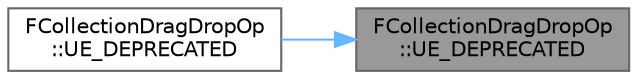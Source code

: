 digraph "FCollectionDragDropOp::UE_DEPRECATED"
{
 // INTERACTIVE_SVG=YES
 // LATEX_PDF_SIZE
  bgcolor="transparent";
  edge [fontname=Helvetica,fontsize=10,labelfontname=Helvetica,labelfontsize=10];
  node [fontname=Helvetica,fontsize=10,shape=box,height=0.2,width=0.4];
  rankdir="RL";
  Node1 [id="Node000001",label="FCollectionDragDropOp\l::UE_DEPRECATED",height=0.2,width=0.4,color="gray40", fillcolor="grey60", style="filled", fontcolor="black",tooltip=" "];
  Node1 -> Node2 [id="edge1_Node000001_Node000002",dir="back",color="steelblue1",style="solid",tooltip=" "];
  Node2 [id="Node000002",label="FCollectionDragDropOp\l::UE_DEPRECATED",height=0.2,width=0.4,color="grey40", fillcolor="white", style="filled",URL="$df/db5/classFCollectionDragDropOp.html#ae0328887d24ac0f0bb5e71a71fcfbafe",tooltip=" "];
}
